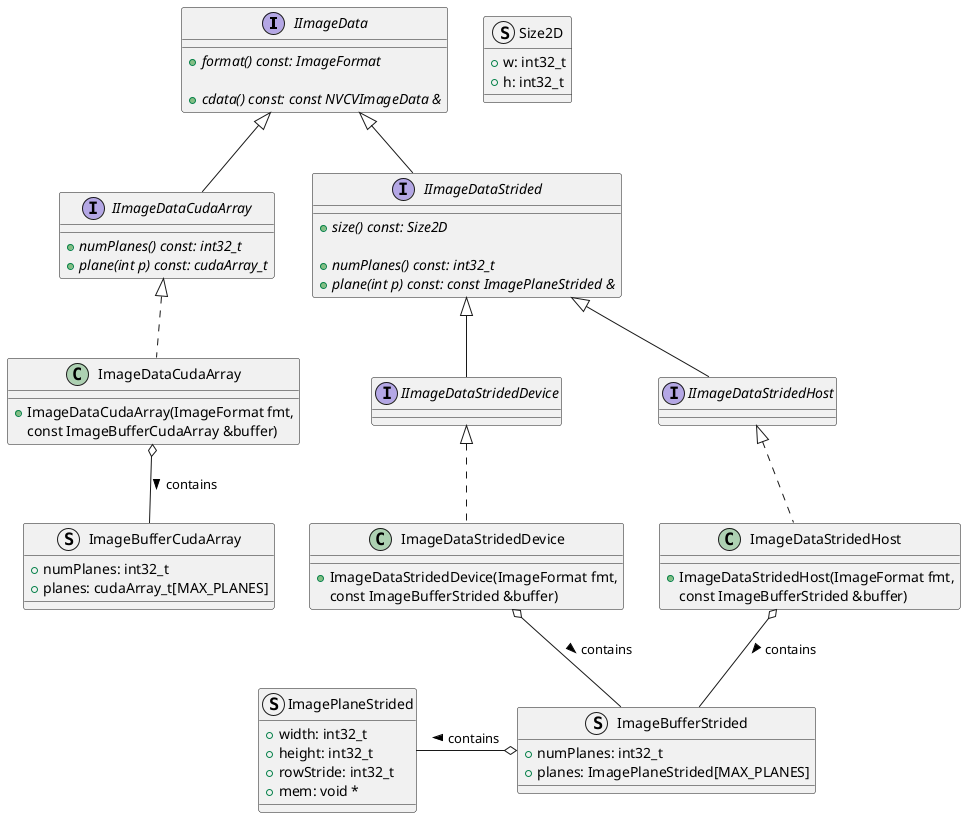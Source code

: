 ' Copyright (c) 2022 NVIDIA CORPORATION & AFFILIATES. All rights reserved.
'
' SPDX-FileCopyrightText: NVIDIA CORPORATION & AFFILIATES
' SPDX-License-Identifier: Apache-2.0
'
' NVIDIA CORPORATION, its affiliates and licensors retain all intellectual
' property and proprietary rights in and to this material, related
' documentation and any modifications thereto. Any use, reproduction,
' disclosure or distribution of this material and related documentation
' without an express license agreement from NVIDIA CORPORATION or
' its affiliates is strictly prohibited.

@startuml

interface IImageData
{
    + {abstract} format() const: ImageFormat

    + {abstract} cdata() const: const NVCVImageData &
}

interface IImageDataCudaArray extends IImageData
{
    + {abstract} numPlanes() const: int32_t
    + {abstract} plane(int p) const: cudaArray_t
}

struct Size2D
{
    + w: int32_t
    + h: int32_t
}

struct ImagePlaneStrided
{
    + width: int32_t
    + height: int32_t
    + rowStride: int32_t
    + mem: void *
}

interface IImageDataStrided extends IImageData
{
    + {abstract} size() const: Size2D

    + {abstract} numPlanes() const: int32_t
    + {abstract} plane(int p) const: const ImagePlaneStrided &
}

interface IImageDataStridedDevice implements IImageDataStrided
{
}

interface IImageDataStridedHost implements IImageDataStrided
{
}

struct ImageBufferCudaArray
{
    + numPlanes: int32_t
    + planes: cudaArray_t[MAX_PLANES]
}

class ImageDataCudaArray implements IImageDataCudaArray
{
    + ImageDataCudaArray(ImageFormat fmt,
                         const ImageBufferCudaArray &buffer)
}

struct ImageBufferStrided
{
    + numPlanes: int32_t
    + planes: ImagePlaneStrided[MAX_PLANES]
}

class ImageDataStridedDevice implements IImageDataStridedDevice
{
    + ImageDataStridedDevice(ImageFormat fmt,
                           const ImageBufferStrided &buffer)
}

class ImageDataStridedHost implements IImageDataStridedHost
{
    + ImageDataStridedHost(ImageFormat fmt,
                         const ImageBufferStrided &buffer)
}

ImageBufferStrided -up-o ImageDataStridedHost: contains <
ImageBufferStrided -up-o ImageDataStridedDevice: contains <
ImagePlaneStrided -right-o ImageBufferStrided: contains <

ImageBufferCudaArray -up-o ImageDataCudaArray: contains <

@enduml
